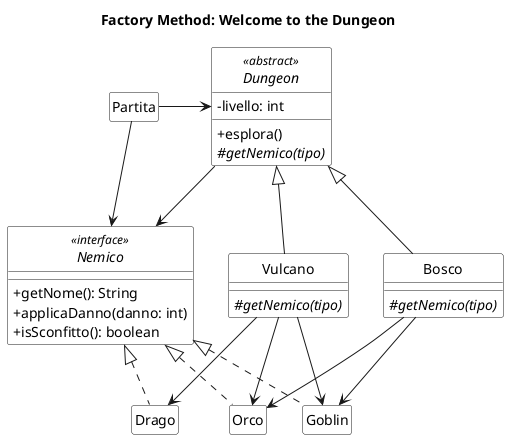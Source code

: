 ' Documentazione: https://plantuml.com/class-diagram
  
@startuml
' START STYLE
skinparam {
    monochrome true
    'shadowing false
    classBackgroundColor white
    noteBackgroundColor white
    classAttributeIconSize 0
}
hide circle
' END STYLE

title Factory Method: Welcome to the Dungeon

hide members

'class TestPartita
class Partita

abstract class Dungeon <<abstract>> {
    - livello: int
    + esplora()
    # {abstract} getNemico(tipo)
}
show Dungeon members

class Bosco extends Dungeon {
     # {abstract} getNemico(tipo)
}
show Bosco members

class Vulcano extends Dungeon {
     # {abstract} getNemico(tipo)
}
show Vulcano members

interface Nemico <<interface>> {
    + getNome(): String
    + applicaDanno(danno: int)
    + isSconfitto(): boolean
}
show Nemico members

class Goblin implements Nemico
class Orco implements Nemico
class Drago implements Nemico

Dungeon --> Nemico

'TestPartita --> Bosco
'TestPartita --> Vulcano
'TestPartita -right-> Partita 

Partita -right-> Dungeon
Partita --> Nemico

Bosco --> Goblin
Bosco --> Orco

Vulcano --> Goblin
Vulcano --> Orco
Vulcano --> Drago

@enduml